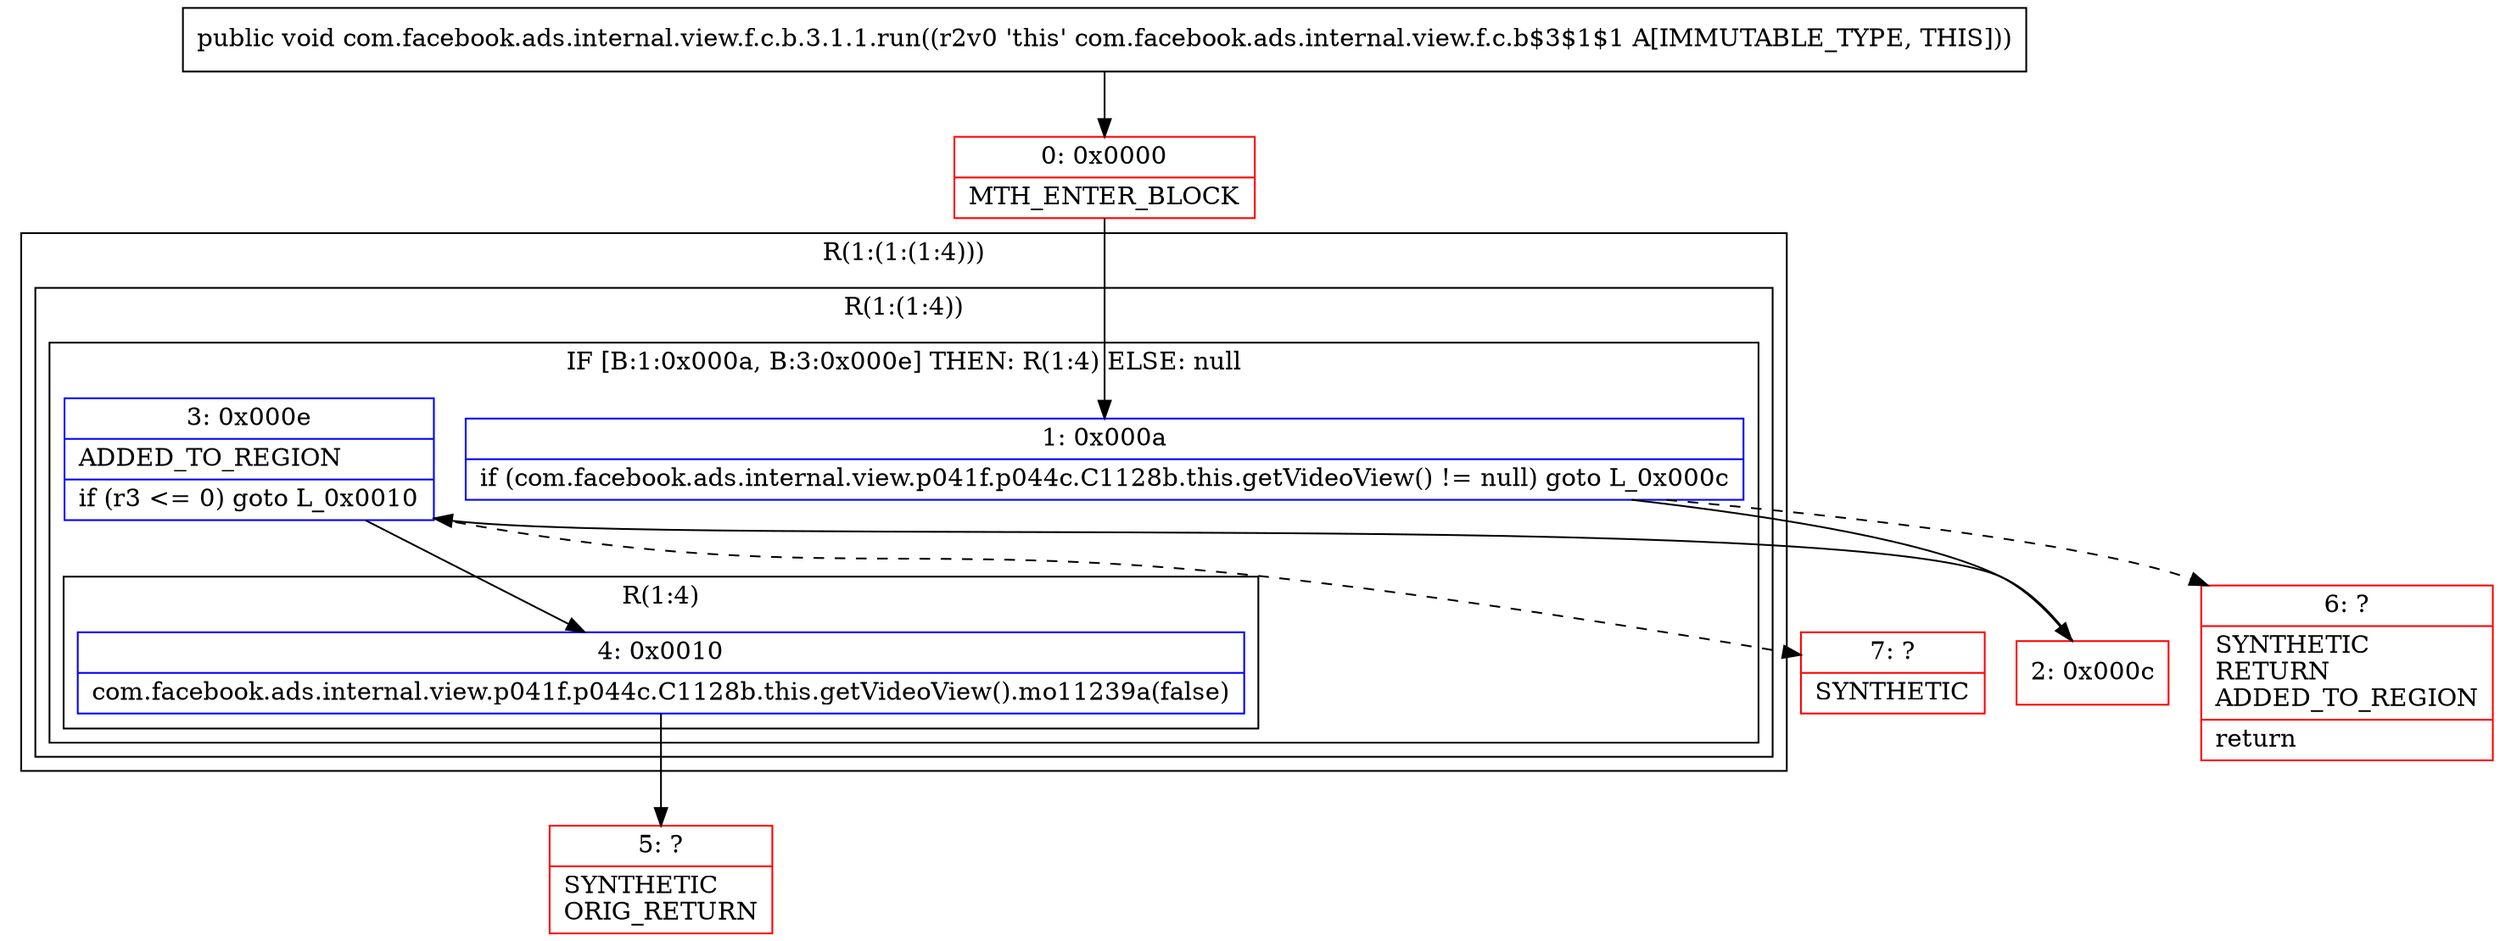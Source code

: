digraph "CFG forcom.facebook.ads.internal.view.f.c.b.3.1.1.run()V" {
subgraph cluster_Region_835177770 {
label = "R(1:(1:(1:4)))";
node [shape=record,color=blue];
subgraph cluster_Region_1080165209 {
label = "R(1:(1:4))";
node [shape=record,color=blue];
subgraph cluster_IfRegion_537519695 {
label = "IF [B:1:0x000a, B:3:0x000e] THEN: R(1:4) ELSE: null";
node [shape=record,color=blue];
Node_1 [shape=record,label="{1\:\ 0x000a|if (com.facebook.ads.internal.view.p041f.p044c.C1128b.this.getVideoView() != null) goto L_0x000c\l}"];
Node_3 [shape=record,label="{3\:\ 0x000e|ADDED_TO_REGION\l|if (r3 \<= 0) goto L_0x0010\l}"];
subgraph cluster_Region_26088925 {
label = "R(1:4)";
node [shape=record,color=blue];
Node_4 [shape=record,label="{4\:\ 0x0010|com.facebook.ads.internal.view.p041f.p044c.C1128b.this.getVideoView().mo11239a(false)\l}"];
}
}
}
}
Node_0 [shape=record,color=red,label="{0\:\ 0x0000|MTH_ENTER_BLOCK\l}"];
Node_2 [shape=record,color=red,label="{2\:\ 0x000c}"];
Node_5 [shape=record,color=red,label="{5\:\ ?|SYNTHETIC\lORIG_RETURN\l}"];
Node_6 [shape=record,color=red,label="{6\:\ ?|SYNTHETIC\lRETURN\lADDED_TO_REGION\l|return\l}"];
Node_7 [shape=record,color=red,label="{7\:\ ?|SYNTHETIC\l}"];
MethodNode[shape=record,label="{public void com.facebook.ads.internal.view.f.c.b.3.1.1.run((r2v0 'this' com.facebook.ads.internal.view.f.c.b$3$1$1 A[IMMUTABLE_TYPE, THIS])) }"];
MethodNode -> Node_0;
Node_1 -> Node_2;
Node_1 -> Node_6[style=dashed];
Node_3 -> Node_4;
Node_3 -> Node_7[style=dashed];
Node_4 -> Node_5;
Node_0 -> Node_1;
Node_2 -> Node_3;
}

